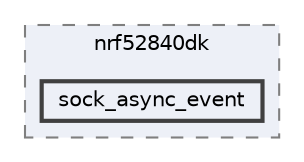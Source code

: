 digraph "/home/mj/Desktop/IoT-Chat-Digitalization/TextYourIoTDevice/bin/nrf52840dk/sock_async_event"
{
 // LATEX_PDF_SIZE
  bgcolor="transparent";
  edge [fontname=Helvetica,fontsize=10,labelfontname=Helvetica,labelfontsize=10];
  node [fontname=Helvetica,fontsize=10,shape=box,height=0.2,width=0.4];
  compound=true
  subgraph clusterdir_0c725116918d2e080617d882693859a8 {
    graph [ bgcolor="#edf0f7", pencolor="grey50", label="nrf52840dk", fontname=Helvetica,fontsize=10 style="filled,dashed", URL="dir_0c725116918d2e080617d882693859a8.html",tooltip=""]
  dir_41b56d748627778d69dee10e3553ead0 [label="sock_async_event", fillcolor="#edf0f7", color="grey25", style="filled,bold", URL="dir_41b56d748627778d69dee10e3553ead0.html",tooltip=""];
  }
}
